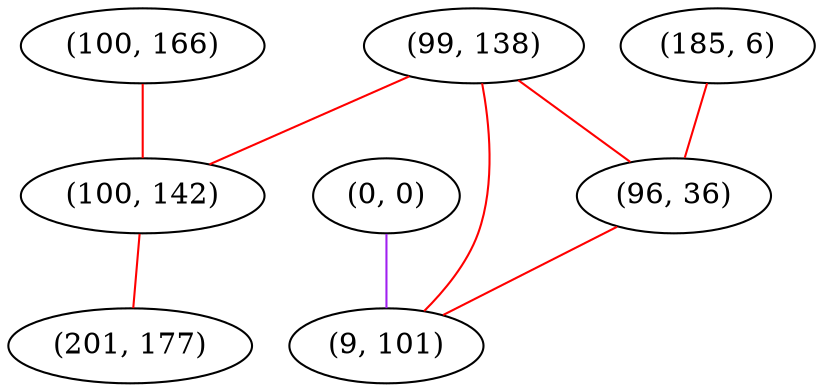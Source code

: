 graph "" {
"(0, 0)";
"(100, 166)";
"(99, 138)";
"(185, 6)";
"(100, 142)";
"(201, 177)";
"(96, 36)";
"(9, 101)";
"(0, 0)" -- "(9, 101)"  [color=purple, key=0, weight=4];
"(100, 166)" -- "(100, 142)"  [color=red, key=0, weight=1];
"(99, 138)" -- "(9, 101)"  [color=red, key=0, weight=1];
"(99, 138)" -- "(100, 142)"  [color=red, key=0, weight=1];
"(99, 138)" -- "(96, 36)"  [color=red, key=0, weight=1];
"(185, 6)" -- "(96, 36)"  [color=red, key=0, weight=1];
"(100, 142)" -- "(201, 177)"  [color=red, key=0, weight=1];
"(96, 36)" -- "(9, 101)"  [color=red, key=0, weight=1];
}
